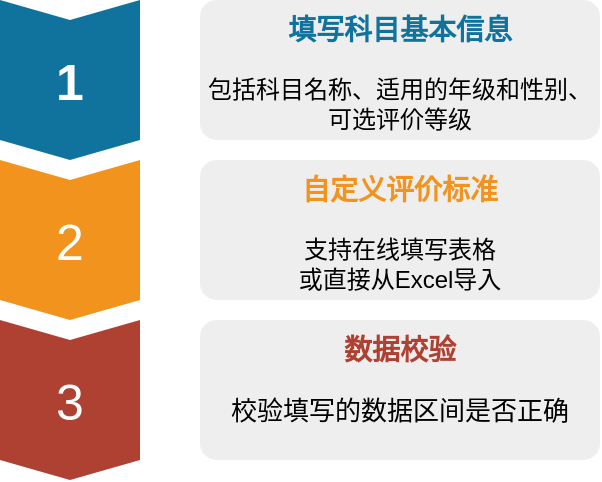 <mxfile version="15.4.0" type="device"><diagram id="swiUMhBpahjmkhXkyXF2" name="第 1 页"><mxGraphModel dx="1024" dy="592" grid="1" gridSize="10" guides="1" tooltips="1" connect="1" arrows="1" fold="1" page="1" pageScale="1" pageWidth="827" pageHeight="1169" math="0" shadow="0"><root><mxCell id="0"/><mxCell id="1" parent="0"/><mxCell id="7LWzmCiEmmWHmpD6pzm7-1" value="&lt;font style=&quot;font-size: 25px&quot; color=&quot;#ffffff&quot;&gt;&lt;b&gt;1&lt;/b&gt;&lt;/font&gt;" style="shape=step;perimeter=stepPerimeter;whiteSpace=wrap;html=1;fixedSize=1;size=10;direction=south;fillColor=#10739E;strokeColor=none;rounded=0;" vertex="1" parent="1"><mxGeometry x="250" y="80" width="70" height="80" as="geometry"/></mxCell><mxCell id="7LWzmCiEmmWHmpD6pzm7-2" value="&lt;font style=&quot;font-size: 25px&quot; color=&quot;#ffffff&quot;&gt;2&lt;/font&gt;" style="shape=step;perimeter=stepPerimeter;whiteSpace=wrap;html=1;fixedSize=1;size=10;direction=south;fillColor=#F2931E;strokeColor=none;rounded=0;" vertex="1" parent="1"><mxGeometry x="250" y="160" width="70" height="80" as="geometry"/></mxCell><mxCell id="7LWzmCiEmmWHmpD6pzm7-3" value="&lt;span style=&quot;font-size: 25px ; background-color: rgb(174 , 65 , 50)&quot;&gt;&lt;font color=&quot;#ffffff&quot;&gt;3&lt;/font&gt;&lt;/span&gt;" style="shape=step;perimeter=stepPerimeter;whiteSpace=wrap;html=1;fixedSize=1;size=10;direction=south;fillColor=#AE4132;strokeColor=none;rounded=0;" vertex="1" parent="1"><mxGeometry x="250" y="240" width="70" height="80" as="geometry"/></mxCell><mxCell id="7LWzmCiEmmWHmpD6pzm7-6" value="&lt;font&gt;&lt;font color=&quot;#10739e&quot; size=&quot;1&quot;&gt;&lt;b style=&quot;font-size: 14px&quot;&gt;填写科目基本信息&lt;/b&gt;&lt;/font&gt;&lt;br&gt;&lt;br&gt;包括科目名称、适用的年级和性别、可选评价等级&lt;br&gt;&lt;/font&gt;" style="rounded=1;strokeColor=none;fillColor=#EEEEEE;align=center;arcSize=12;verticalAlign=top;whiteSpace=wrap;html=1;fontSize=12;" vertex="1" parent="1"><mxGeometry x="350" y="80" width="200" height="70" as="geometry"/></mxCell><mxCell id="7LWzmCiEmmWHmpD6pzm7-7" value="&lt;font&gt;&lt;font color=&quot;#f2931e&quot; size=&quot;1&quot;&gt;&lt;b style=&quot;font-size: 14px&quot;&gt;自定义评价标准&lt;/b&gt;&lt;/font&gt;&lt;br&gt;&lt;br&gt;&lt;font style=&quot;font-size: 12px&quot;&gt;支持在线填写表格&lt;br&gt;或直接从Excel导入&lt;/font&gt;&lt;br&gt;&lt;/font&gt;" style="rounded=1;strokeColor=none;fillColor=#EEEEEE;align=center;arcSize=12;verticalAlign=top;whiteSpace=wrap;html=1;fontSize=12;" vertex="1" parent="1"><mxGeometry x="350" y="160" width="200" height="70" as="geometry"/></mxCell><mxCell id="7LWzmCiEmmWHmpD6pzm7-8" value="&lt;font&gt;&lt;font color=&quot;#ae4132&quot; size=&quot;1&quot;&gt;&lt;b style=&quot;font-size: 14px&quot;&gt;数据校验&lt;/b&gt;&lt;/font&gt;&lt;br&gt;&lt;br&gt;&lt;font style=&quot;font-size: 13px&quot;&gt;校验填写的数据区间是否正确&lt;/font&gt;&lt;br&gt;&lt;/font&gt;" style="rounded=1;strokeColor=none;fillColor=#EEEEEE;align=center;arcSize=12;verticalAlign=top;whiteSpace=wrap;html=1;fontSize=12;" vertex="1" parent="1"><mxGeometry x="350" y="240" width="200" height="70" as="geometry"/></mxCell></root></mxGraphModel></diagram></mxfile>